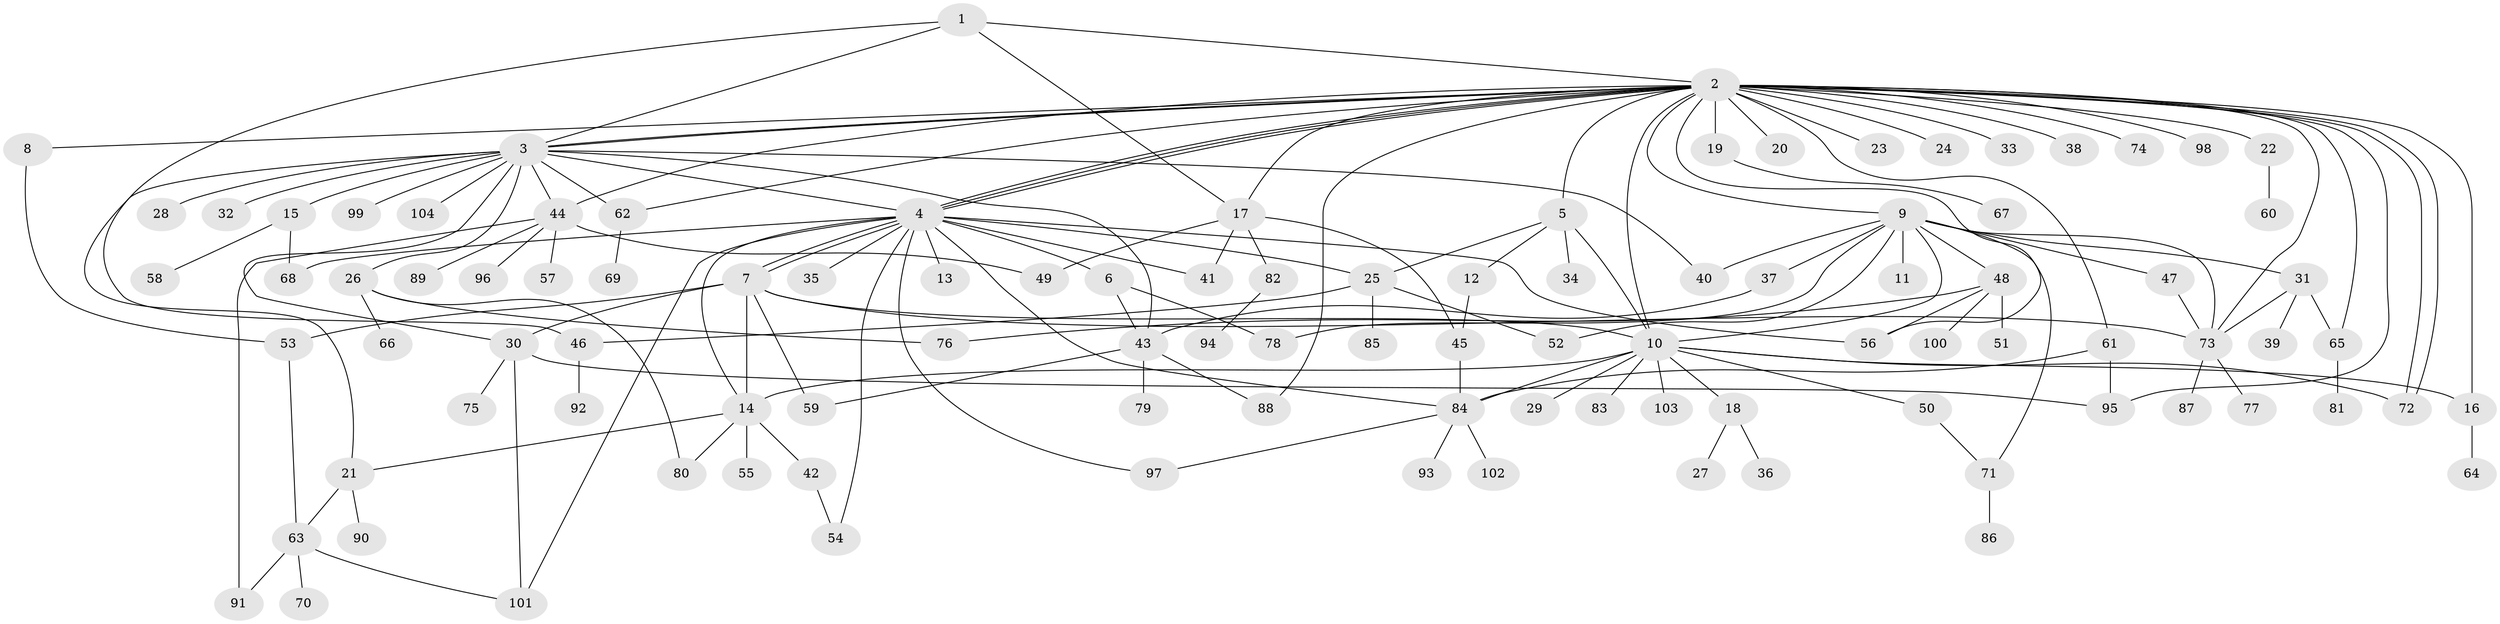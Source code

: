 // coarse degree distribution, {23: 0.023809523809523808, 1: 0.30952380952380953, 11: 0.023809523809523808, 9: 0.023809523809523808, 2: 0.19047619047619047, 7: 0.023809523809523808, 8: 0.023809523809523808, 5: 0.09523809523809523, 3: 0.07142857142857142, 4: 0.11904761904761904, 6: 0.047619047619047616, 12: 0.023809523809523808, 10: 0.023809523809523808}
// Generated by graph-tools (version 1.1) at 2025/36/03/04/25 23:36:48]
// undirected, 104 vertices, 157 edges
graph export_dot {
  node [color=gray90,style=filled];
  1;
  2;
  3;
  4;
  5;
  6;
  7;
  8;
  9;
  10;
  11;
  12;
  13;
  14;
  15;
  16;
  17;
  18;
  19;
  20;
  21;
  22;
  23;
  24;
  25;
  26;
  27;
  28;
  29;
  30;
  31;
  32;
  33;
  34;
  35;
  36;
  37;
  38;
  39;
  40;
  41;
  42;
  43;
  44;
  45;
  46;
  47;
  48;
  49;
  50;
  51;
  52;
  53;
  54;
  55;
  56;
  57;
  58;
  59;
  60;
  61;
  62;
  63;
  64;
  65;
  66;
  67;
  68;
  69;
  70;
  71;
  72;
  73;
  74;
  75;
  76;
  77;
  78;
  79;
  80;
  81;
  82;
  83;
  84;
  85;
  86;
  87;
  88;
  89;
  90;
  91;
  92;
  93;
  94;
  95;
  96;
  97;
  98;
  99;
  100;
  101;
  102;
  103;
  104;
  1 -- 2;
  1 -- 3;
  1 -- 17;
  1 -- 46;
  2 -- 3;
  2 -- 3;
  2 -- 4;
  2 -- 4;
  2 -- 4;
  2 -- 5;
  2 -- 8;
  2 -- 9;
  2 -- 10;
  2 -- 16;
  2 -- 17;
  2 -- 19;
  2 -- 20;
  2 -- 22;
  2 -- 23;
  2 -- 24;
  2 -- 33;
  2 -- 38;
  2 -- 44;
  2 -- 56;
  2 -- 61;
  2 -- 62;
  2 -- 65;
  2 -- 72;
  2 -- 72;
  2 -- 73;
  2 -- 74;
  2 -- 88;
  2 -- 95;
  2 -- 98;
  3 -- 4;
  3 -- 15;
  3 -- 21;
  3 -- 26;
  3 -- 28;
  3 -- 30;
  3 -- 32;
  3 -- 40;
  3 -- 43;
  3 -- 44;
  3 -- 62;
  3 -- 99;
  3 -- 104;
  4 -- 6;
  4 -- 7;
  4 -- 7;
  4 -- 13;
  4 -- 14;
  4 -- 25;
  4 -- 35;
  4 -- 41;
  4 -- 54;
  4 -- 56;
  4 -- 68;
  4 -- 84;
  4 -- 97;
  4 -- 101;
  5 -- 10;
  5 -- 12;
  5 -- 25;
  5 -- 34;
  6 -- 43;
  6 -- 78;
  7 -- 10;
  7 -- 14;
  7 -- 30;
  7 -- 53;
  7 -- 59;
  7 -- 73;
  8 -- 53;
  9 -- 10;
  9 -- 11;
  9 -- 31;
  9 -- 37;
  9 -- 40;
  9 -- 47;
  9 -- 48;
  9 -- 52;
  9 -- 71;
  9 -- 73;
  9 -- 78;
  10 -- 14;
  10 -- 16;
  10 -- 18;
  10 -- 29;
  10 -- 50;
  10 -- 72;
  10 -- 83;
  10 -- 84;
  10 -- 103;
  12 -- 45;
  14 -- 21;
  14 -- 42;
  14 -- 55;
  14 -- 80;
  15 -- 58;
  15 -- 68;
  16 -- 64;
  17 -- 41;
  17 -- 45;
  17 -- 49;
  17 -- 82;
  18 -- 27;
  18 -- 36;
  19 -- 67;
  21 -- 63;
  21 -- 90;
  22 -- 60;
  25 -- 46;
  25 -- 52;
  25 -- 85;
  26 -- 66;
  26 -- 76;
  26 -- 80;
  30 -- 75;
  30 -- 95;
  30 -- 101;
  31 -- 39;
  31 -- 65;
  31 -- 73;
  37 -- 43;
  42 -- 54;
  43 -- 59;
  43 -- 79;
  43 -- 88;
  44 -- 49;
  44 -- 57;
  44 -- 89;
  44 -- 91;
  44 -- 96;
  45 -- 84;
  46 -- 92;
  47 -- 73;
  48 -- 51;
  48 -- 56;
  48 -- 76;
  48 -- 100;
  50 -- 71;
  53 -- 63;
  61 -- 84;
  61 -- 95;
  62 -- 69;
  63 -- 70;
  63 -- 91;
  63 -- 101;
  65 -- 81;
  71 -- 86;
  73 -- 77;
  73 -- 87;
  82 -- 94;
  84 -- 93;
  84 -- 97;
  84 -- 102;
}
